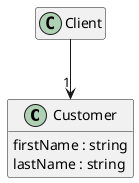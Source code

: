 @startuml
hide <<Method>> circle
hide empty methods
hide empty fields
set namespaceSeparator none

class "Customer" {
  firstName : string
  lastName : string
}

class "Client" {
}

"Client" --> "1" "Customer"

@enduml